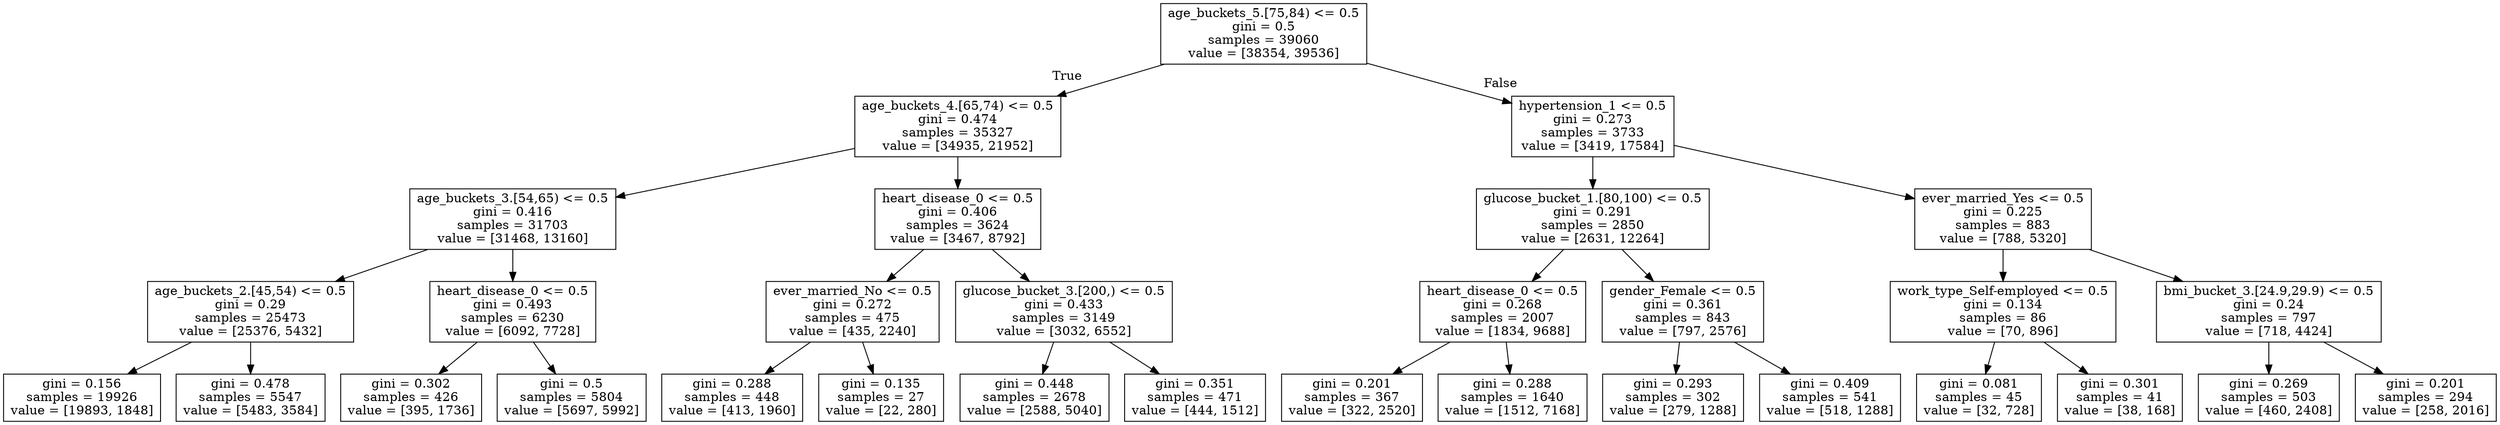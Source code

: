 digraph Tree {
node [shape=box] ;
0 [label="age_buckets_5.[75,84) <= 0.5\ngini = 0.5\nsamples = 39060\nvalue = [38354, 39536]"] ;
1 [label="age_buckets_4.[65,74) <= 0.5\ngini = 0.474\nsamples = 35327\nvalue = [34935, 21952]"] ;
0 -> 1 [labeldistance=2.5, labelangle=45, headlabel="True"] ;
2 [label="age_buckets_3.[54,65) <= 0.5\ngini = 0.416\nsamples = 31703\nvalue = [31468, 13160]"] ;
1 -> 2 ;
3 [label="age_buckets_2.[45,54) <= 0.5\ngini = 0.29\nsamples = 25473\nvalue = [25376, 5432]"] ;
2 -> 3 ;
4 [label="gini = 0.156\nsamples = 19926\nvalue = [19893, 1848]"] ;
3 -> 4 ;
5 [label="gini = 0.478\nsamples = 5547\nvalue = [5483, 3584]"] ;
3 -> 5 ;
6 [label="heart_disease_0 <= 0.5\ngini = 0.493\nsamples = 6230\nvalue = [6092, 7728]"] ;
2 -> 6 ;
7 [label="gini = 0.302\nsamples = 426\nvalue = [395, 1736]"] ;
6 -> 7 ;
8 [label="gini = 0.5\nsamples = 5804\nvalue = [5697, 5992]"] ;
6 -> 8 ;
9 [label="heart_disease_0 <= 0.5\ngini = 0.406\nsamples = 3624\nvalue = [3467, 8792]"] ;
1 -> 9 ;
10 [label="ever_married_No <= 0.5\ngini = 0.272\nsamples = 475\nvalue = [435, 2240]"] ;
9 -> 10 ;
11 [label="gini = 0.288\nsamples = 448\nvalue = [413, 1960]"] ;
10 -> 11 ;
12 [label="gini = 0.135\nsamples = 27\nvalue = [22, 280]"] ;
10 -> 12 ;
13 [label="glucose_bucket_3.[200,) <= 0.5\ngini = 0.433\nsamples = 3149\nvalue = [3032, 6552]"] ;
9 -> 13 ;
14 [label="gini = 0.448\nsamples = 2678\nvalue = [2588, 5040]"] ;
13 -> 14 ;
15 [label="gini = 0.351\nsamples = 471\nvalue = [444, 1512]"] ;
13 -> 15 ;
16 [label="hypertension_1 <= 0.5\ngini = 0.273\nsamples = 3733\nvalue = [3419, 17584]"] ;
0 -> 16 [labeldistance=2.5, labelangle=-45, headlabel="False"] ;
17 [label="glucose_bucket_1.[80,100) <= 0.5\ngini = 0.291\nsamples = 2850\nvalue = [2631, 12264]"] ;
16 -> 17 ;
18 [label="heart_disease_0 <= 0.5\ngini = 0.268\nsamples = 2007\nvalue = [1834, 9688]"] ;
17 -> 18 ;
19 [label="gini = 0.201\nsamples = 367\nvalue = [322, 2520]"] ;
18 -> 19 ;
20 [label="gini = 0.288\nsamples = 1640\nvalue = [1512, 7168]"] ;
18 -> 20 ;
21 [label="gender_Female <= 0.5\ngini = 0.361\nsamples = 843\nvalue = [797, 2576]"] ;
17 -> 21 ;
22 [label="gini = 0.293\nsamples = 302\nvalue = [279, 1288]"] ;
21 -> 22 ;
23 [label="gini = 0.409\nsamples = 541\nvalue = [518, 1288]"] ;
21 -> 23 ;
24 [label="ever_married_Yes <= 0.5\ngini = 0.225\nsamples = 883\nvalue = [788, 5320]"] ;
16 -> 24 ;
25 [label="work_type_Self-employed <= 0.5\ngini = 0.134\nsamples = 86\nvalue = [70, 896]"] ;
24 -> 25 ;
26 [label="gini = 0.081\nsamples = 45\nvalue = [32, 728]"] ;
25 -> 26 ;
27 [label="gini = 0.301\nsamples = 41\nvalue = [38, 168]"] ;
25 -> 27 ;
28 [label="bmi_bucket_3.[24.9,29.9) <= 0.5\ngini = 0.24\nsamples = 797\nvalue = [718, 4424]"] ;
24 -> 28 ;
29 [label="gini = 0.269\nsamples = 503\nvalue = [460, 2408]"] ;
28 -> 29 ;
30 [label="gini = 0.201\nsamples = 294\nvalue = [258, 2016]"] ;
28 -> 30 ;
}